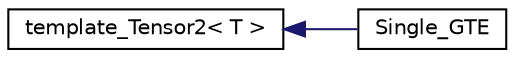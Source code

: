digraph "Graphical Class Hierarchy"
{
  edge [fontname="Helvetica",fontsize="10",labelfontname="Helvetica",labelfontsize="10"];
  node [fontname="Helvetica",fontsize="10",shape=record];
  rankdir="LR";
  Node1 [label="template_Tensor2\< T \>",height=0.2,width=0.4,color="black", fillcolor="white", style="filled",URL="$classtemplate__Tensor2.html",tooltip="Class to store a rank-2 (complex) tensor, i.e., a matrix: "];
  Node1 -> Node2 [dir="back",color="midnightblue",fontsize="10",style="solid",fontname="Helvetica"];
  Node2 [label="Single_GTE",height=0.2,width=0.4,color="black", fillcolor="white", style="filled",URL="$classSingle__GTE.html"];
}
